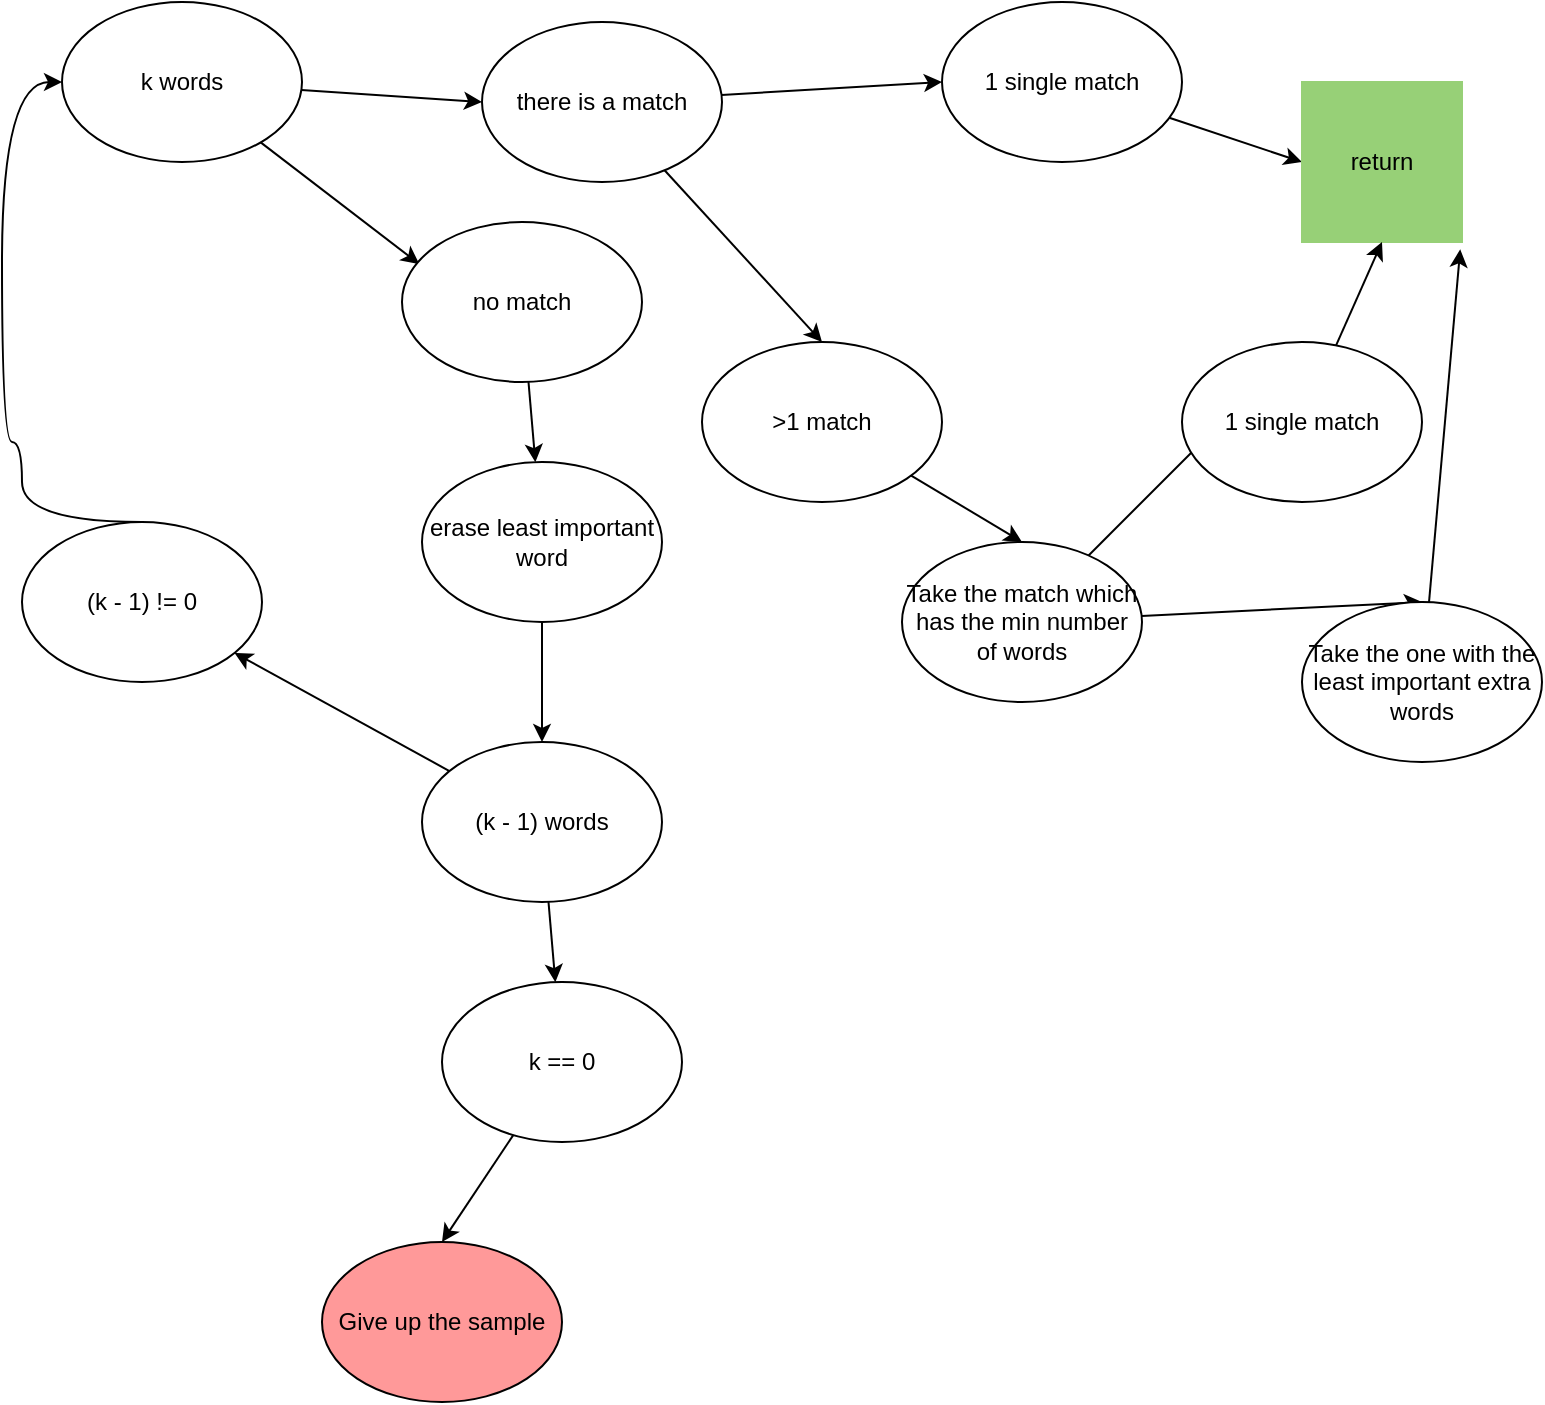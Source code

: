 <mxGraphModel dx="455" dy="359" grid="1" gridSize="10" guides="1" tooltips="1" connect="1" arrows="1" fold="1" page="1" pageScale="1" pageWidth="827" pageHeight="1169" background="#ffffff"><root><mxCell id="0"/><mxCell id="1" parent="0"/><mxCell id="11" style="rounded=0;html=1;entryX=0;entryY=0.5;jettySize=auto;orthogonalLoop=1;" parent="1" source="2" target="3" edge="1"><mxGeometry relative="1" as="geometry"/></mxCell><mxCell id="12" style="rounded=0;html=1;entryX=0.072;entryY=0.263;entryPerimeter=0;jettySize=auto;orthogonalLoop=1;" parent="1" source="2" target="5" edge="1"><mxGeometry relative="1" as="geometry"/></mxCell><mxCell id="2" value="k words" style="ellipse;whiteSpace=wrap;html=1;" parent="1" vertex="1"><mxGeometry x="50" y="30" width="120" height="80" as="geometry"/></mxCell><mxCell id="22" style="edgeStyle=none;rounded=0;html=1;entryX=0.5;entryY=0;jettySize=auto;orthogonalLoop=1;" parent="1" source="3" target="21" edge="1"><mxGeometry relative="1" as="geometry"/></mxCell><mxCell id="23" style="edgeStyle=none;rounded=0;html=1;entryX=0;entryY=0.5;jettySize=auto;orthogonalLoop=1;" parent="1" source="3" target="20" edge="1"><mxGeometry relative="1" as="geometry"/></mxCell><mxCell id="3" value="there is a match" style="ellipse;whiteSpace=wrap;html=1;" parent="1" vertex="1"><mxGeometry x="260" y="40" width="120" height="80" as="geometry"/></mxCell><mxCell id="14" style="edgeStyle=none;rounded=0;html=1;jettySize=auto;orthogonalLoop=1;" parent="1" source="5" target="6" edge="1"><mxGeometry relative="1" as="geometry"/></mxCell><mxCell id="5" value="no match" style="ellipse;whiteSpace=wrap;html=1;" parent="1" vertex="1"><mxGeometry x="220" y="140" width="120" height="80" as="geometry"/></mxCell><mxCell id="15" style="edgeStyle=none;rounded=0;html=1;entryX=0.5;entryY=0;jettySize=auto;orthogonalLoop=1;" parent="1" source="6" target="7" edge="1"><mxGeometry relative="1" as="geometry"/></mxCell><mxCell id="6" value="erase least important word" style="ellipse;whiteSpace=wrap;html=1;" parent="1" vertex="1"><mxGeometry x="230" y="260" width="120" height="80" as="geometry"/></mxCell><mxCell id="16" style="edgeStyle=none;rounded=0;html=1;jettySize=auto;orthogonalLoop=1;" parent="1" source="7" target="8" edge="1"><mxGeometry relative="1" as="geometry"/></mxCell><mxCell id="17" style="edgeStyle=none;rounded=0;html=1;jettySize=auto;orthogonalLoop=1;" parent="1" source="7" target="9" edge="1"><mxGeometry relative="1" as="geometry"/></mxCell><mxCell id="7" value="(k - 1) words" style="ellipse;whiteSpace=wrap;html=1;" parent="1" vertex="1"><mxGeometry x="230" y="400" width="120" height="80" as="geometry"/></mxCell><mxCell id="19" style="edgeStyle=orthogonalEdgeStyle;rounded=0;html=1;entryX=0;entryY=0.5;jettySize=auto;orthogonalLoop=1;curved=1;exitX=0.5;exitY=0;" parent="1" source="8" target="2" edge="1"><mxGeometry relative="1" as="geometry"><Array as="points"><mxPoint x="30" y="290"/><mxPoint x="30" y="250"/><mxPoint x="20" y="250"/><mxPoint x="20" y="70"/></Array></mxGeometry></mxCell><mxCell id="8" value="(k - 1) != 0" style="ellipse;whiteSpace=wrap;html=1;" parent="1" vertex="1"><mxGeometry x="30" y="290" width="120" height="80" as="geometry"/></mxCell><mxCell id="18" style="edgeStyle=none;rounded=0;html=1;entryX=0.5;entryY=0;jettySize=auto;orthogonalLoop=1;" parent="1" source="9" target="10" edge="1"><mxGeometry relative="1" as="geometry"/></mxCell><mxCell id="9" value="k == 0" style="ellipse;whiteSpace=wrap;html=1;" parent="1" vertex="1"><mxGeometry x="240" y="520" width="120" height="80" as="geometry"/></mxCell><mxCell id="10" value="Give up the sample" style="ellipse;whiteSpace=wrap;html=1;fillColor=#FF9999;" parent="1" vertex="1"><mxGeometry x="180" y="650" width="120" height="80" as="geometry"/></mxCell><mxCell id="28" style="edgeStyle=none;rounded=0;html=1;entryX=0;entryY=0.5;jettySize=auto;orthogonalLoop=1;" parent="1" source="20" target="27" edge="1"><mxGeometry relative="1" as="geometry"/></mxCell><mxCell id="20" value="1 single match" style="ellipse;whiteSpace=wrap;html=1;" parent="1" vertex="1"><mxGeometry x="490" y="30" width="120" height="80" as="geometry"/></mxCell><mxCell id="25" style="edgeStyle=none;rounded=0;html=1;entryX=0.5;entryY=0;jettySize=auto;orthogonalLoop=1;" parent="1" source="21" target="24" edge="1"><mxGeometry relative="1" as="geometry"/></mxCell><mxCell id="21" value="&amp;gt;1 match" style="ellipse;whiteSpace=wrap;html=1;" parent="1" vertex="1"><mxGeometry x="370" y="200" width="120" height="80" as="geometry"/></mxCell><mxCell id="32" style="edgeStyle=none;rounded=0;html=1;entryX=0.5;entryY=0;jettySize=auto;orthogonalLoop=1;" parent="1" source="24" target="31" edge="1"><mxGeometry relative="1" as="geometry"/></mxCell><mxCell id="38" style="edgeStyle=none;rounded=0;html=1;entryX=0.5;entryY=0;jettySize=auto;orthogonalLoop=1;" parent="1" source="24" target="37" edge="1"><mxGeometry relative="1" as="geometry"/></mxCell><mxCell id="24" value="Take the match which has the min number of words" style="ellipse;whiteSpace=wrap;html=1;" parent="1" vertex="1"><mxGeometry x="470" y="300" width="120" height="80" as="geometry"/></mxCell><mxCell id="27" value="return" style="whiteSpace=wrap;html=1;aspect=fixed;strokeColor=#97D077;fillColor=#97D077;" parent="1" vertex="1"><mxGeometry x="670" y="70" width="80" height="80" as="geometry"/></mxCell><mxCell id="29" style="edgeStyle=none;rounded=0;html=1;exitX=0.5;exitY=0;entryX=0.5;entryY=0;jettySize=auto;orthogonalLoop=1;" parent="1" source="10" target="10" edge="1"><mxGeometry relative="1" as="geometry"/></mxCell><mxCell id="36" style="edgeStyle=none;rounded=0;html=1;entryX=0.5;entryY=1;jettySize=auto;orthogonalLoop=1;" parent="1" source="31" target="27" edge="1"><mxGeometry relative="1" as="geometry"/></mxCell><mxCell id="31" value="1 single match" style="ellipse;whiteSpace=wrap;html=1;" parent="1" vertex="1"><mxGeometry x="610" y="200" width="120" height="80" as="geometry"/></mxCell><mxCell id="34" style="edgeStyle=none;rounded=0;html=1;exitX=0.5;exitY=0;entryX=0.5;entryY=0;jettySize=auto;orthogonalLoop=1;" parent="1" edge="1"><mxGeometry relative="1" as="geometry"><mxPoint x="709.571" y="439.857" as="sourcePoint"/><mxPoint x="709.571" y="439.857" as="targetPoint"/></mxGeometry></mxCell><mxCell id="39" style="edgeStyle=none;rounded=0;html=1;entryX=0.989;entryY=1.046;entryPerimeter=0;jettySize=auto;orthogonalLoop=1;" parent="1" source="37" target="27" edge="1"><mxGeometry relative="1" as="geometry"/></mxCell><mxCell id="37" value="&lt;span&gt;Take the one with the least important extra words&lt;/span&gt;" style="ellipse;whiteSpace=wrap;html=1;" parent="1" vertex="1"><mxGeometry x="670" y="330" width="120" height="80" as="geometry"/></mxCell></root></mxGraphModel>